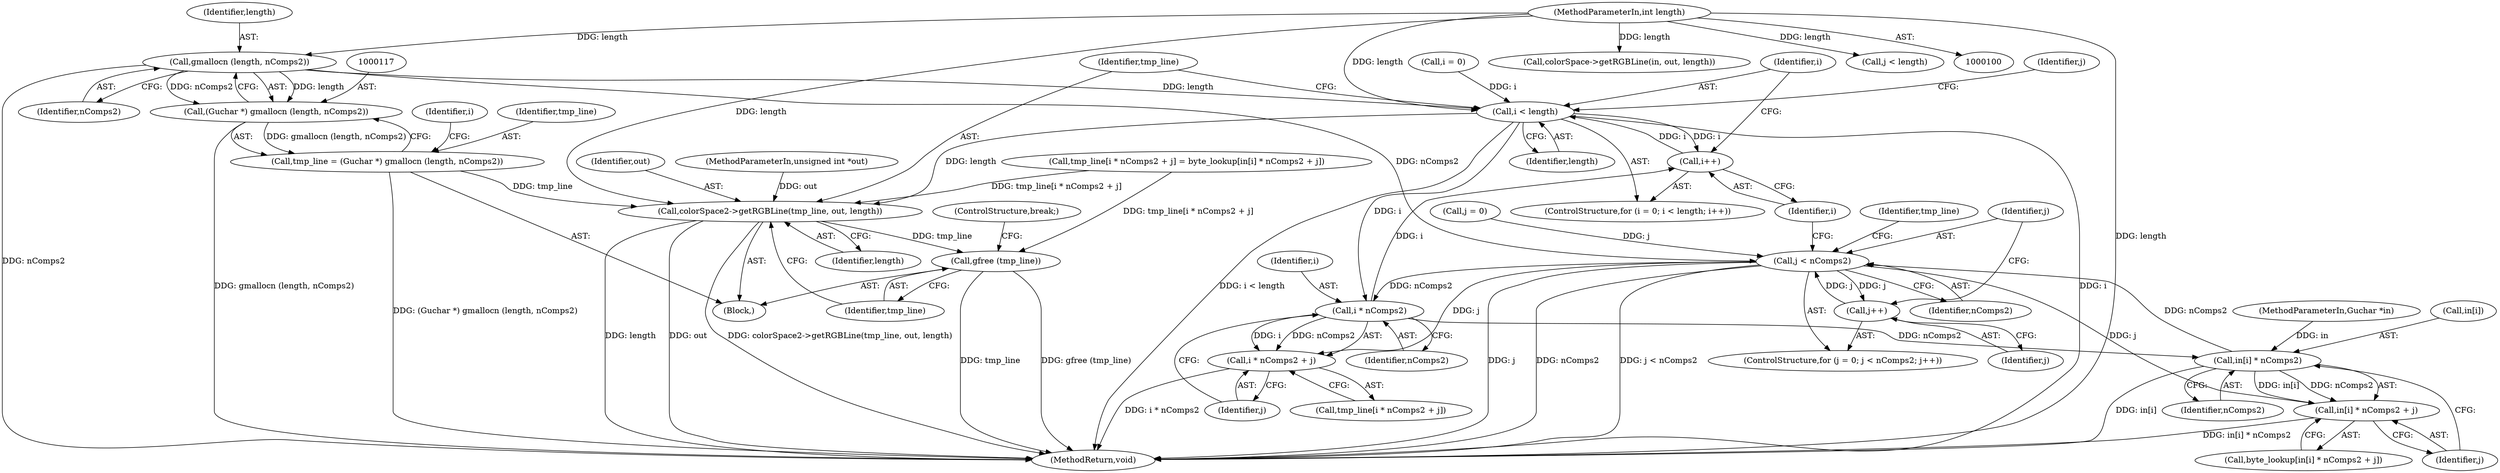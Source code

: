 digraph "0_poppler_7b2d314a61fd0e12f47c62996cb49ec0d1ba747a_7@API" {
"1000118" [label="(Call,gmallocn (length, nComps2))"];
"1000103" [label="(MethodParameterIn,int length)"];
"1000116" [label="(Call,(Guchar *) gmallocn (length, nComps2))"];
"1000114" [label="(Call,tmp_line = (Guchar *) gmallocn (length, nComps2))"];
"1000158" [label="(Call,colorSpace2->getRGBLine(tmp_line, out, length))"];
"1000162" [label="(Call,gfree (tmp_line))"];
"1000125" [label="(Call,i < length)"];
"1000128" [label="(Call,i++)"];
"1000145" [label="(Call,i * nComps2)"];
"1000144" [label="(Call,i * nComps2 + j)"];
"1000152" [label="(Call,in[i] * nComps2)"];
"1000135" [label="(Call,j < nComps2)"];
"1000138" [label="(Call,j++)"];
"1000151" [label="(Call,in[i] * nComps2 + j)"];
"1000129" [label="(Identifier,i)"];
"1000161" [label="(Identifier,length)"];
"1000125" [label="(Call,i < length)"];
"1000157" [label="(Identifier,j)"];
"1000143" [label="(Identifier,tmp_line)"];
"1000115" [label="(Identifier,tmp_line)"];
"1000131" [label="(ControlStructure,for (j = 0; j < nComps2; j++))"];
"1000136" [label="(Identifier,j)"];
"1000163" [label="(Identifier,tmp_line)"];
"1000160" [label="(Identifier,out)"];
"1000116" [label="(Call,(Guchar *) gmallocn (length, nComps2))"];
"1000164" [label="(ControlStructure,break;)"];
"1000152" [label="(Call,in[i] * nComps2)"];
"1000128" [label="(Call,i++)"];
"1000119" [label="(Identifier,length)"];
"1000133" [label="(Identifier,j)"];
"1000156" [label="(Identifier,nComps2)"];
"1000201" [label="(Call,colorSpace->getRGBLine(in, out, length))"];
"1000126" [label="(Identifier,i)"];
"1000142" [label="(Call,tmp_line[i * nComps2 + j])"];
"1000123" [label="(Identifier,i)"];
"1000144" [label="(Call,i * nComps2 + j)"];
"1000153" [label="(Call,in[i])"];
"1000206" [label="(MethodReturn,void)"];
"1000147" [label="(Identifier,nComps2)"];
"1000141" [label="(Call,tmp_line[i * nComps2 + j] = byte_lookup[in[i] * nComps2 + j])"];
"1000135" [label="(Call,j < nComps2)"];
"1000121" [label="(ControlStructure,for (i = 0; i < length; i++))"];
"1000148" [label="(Identifier,j)"];
"1000173" [label="(Call,j < length)"];
"1000111" [label="(Block,)"];
"1000137" [label="(Identifier,nComps2)"];
"1000159" [label="(Identifier,tmp_line)"];
"1000162" [label="(Call,gfree (tmp_line))"];
"1000120" [label="(Identifier,nComps2)"];
"1000139" [label="(Identifier,j)"];
"1000158" [label="(Call,colorSpace2->getRGBLine(tmp_line, out, length))"];
"1000101" [label="(MethodParameterIn,Guchar *in)"];
"1000102" [label="(MethodParameterIn,unsigned int *out)"];
"1000146" [label="(Identifier,i)"];
"1000103" [label="(MethodParameterIn,int length)"];
"1000138" [label="(Call,j++)"];
"1000122" [label="(Call,i = 0)"];
"1000114" [label="(Call,tmp_line = (Guchar *) gmallocn (length, nComps2))"];
"1000149" [label="(Call,byte_lookup[in[i] * nComps2 + j])"];
"1000151" [label="(Call,in[i] * nComps2 + j)"];
"1000118" [label="(Call,gmallocn (length, nComps2))"];
"1000127" [label="(Identifier,length)"];
"1000132" [label="(Call,j = 0)"];
"1000145" [label="(Call,i * nComps2)"];
"1000118" -> "1000116"  [label="AST: "];
"1000118" -> "1000120"  [label="CFG: "];
"1000119" -> "1000118"  [label="AST: "];
"1000120" -> "1000118"  [label="AST: "];
"1000116" -> "1000118"  [label="CFG: "];
"1000118" -> "1000206"  [label="DDG: nComps2"];
"1000118" -> "1000116"  [label="DDG: length"];
"1000118" -> "1000116"  [label="DDG: nComps2"];
"1000103" -> "1000118"  [label="DDG: length"];
"1000118" -> "1000125"  [label="DDG: length"];
"1000118" -> "1000135"  [label="DDG: nComps2"];
"1000103" -> "1000100"  [label="AST: "];
"1000103" -> "1000206"  [label="DDG: length"];
"1000103" -> "1000125"  [label="DDG: length"];
"1000103" -> "1000158"  [label="DDG: length"];
"1000103" -> "1000173"  [label="DDG: length"];
"1000103" -> "1000201"  [label="DDG: length"];
"1000116" -> "1000114"  [label="AST: "];
"1000117" -> "1000116"  [label="AST: "];
"1000114" -> "1000116"  [label="CFG: "];
"1000116" -> "1000206"  [label="DDG: gmallocn (length, nComps2)"];
"1000116" -> "1000114"  [label="DDG: gmallocn (length, nComps2)"];
"1000114" -> "1000111"  [label="AST: "];
"1000115" -> "1000114"  [label="AST: "];
"1000123" -> "1000114"  [label="CFG: "];
"1000114" -> "1000206"  [label="DDG: (Guchar *) gmallocn (length, nComps2)"];
"1000114" -> "1000158"  [label="DDG: tmp_line"];
"1000158" -> "1000111"  [label="AST: "];
"1000158" -> "1000161"  [label="CFG: "];
"1000159" -> "1000158"  [label="AST: "];
"1000160" -> "1000158"  [label="AST: "];
"1000161" -> "1000158"  [label="AST: "];
"1000163" -> "1000158"  [label="CFG: "];
"1000158" -> "1000206"  [label="DDG: out"];
"1000158" -> "1000206"  [label="DDG: colorSpace2->getRGBLine(tmp_line, out, length)"];
"1000158" -> "1000206"  [label="DDG: length"];
"1000141" -> "1000158"  [label="DDG: tmp_line[i * nComps2 + j]"];
"1000102" -> "1000158"  [label="DDG: out"];
"1000125" -> "1000158"  [label="DDG: length"];
"1000158" -> "1000162"  [label="DDG: tmp_line"];
"1000162" -> "1000111"  [label="AST: "];
"1000162" -> "1000163"  [label="CFG: "];
"1000163" -> "1000162"  [label="AST: "];
"1000164" -> "1000162"  [label="CFG: "];
"1000162" -> "1000206"  [label="DDG: tmp_line"];
"1000162" -> "1000206"  [label="DDG: gfree (tmp_line)"];
"1000141" -> "1000162"  [label="DDG: tmp_line[i * nComps2 + j]"];
"1000125" -> "1000121"  [label="AST: "];
"1000125" -> "1000127"  [label="CFG: "];
"1000126" -> "1000125"  [label="AST: "];
"1000127" -> "1000125"  [label="AST: "];
"1000133" -> "1000125"  [label="CFG: "];
"1000159" -> "1000125"  [label="CFG: "];
"1000125" -> "1000206"  [label="DDG: i"];
"1000125" -> "1000206"  [label="DDG: i < length"];
"1000122" -> "1000125"  [label="DDG: i"];
"1000128" -> "1000125"  [label="DDG: i"];
"1000125" -> "1000128"  [label="DDG: i"];
"1000125" -> "1000145"  [label="DDG: i"];
"1000128" -> "1000121"  [label="AST: "];
"1000128" -> "1000129"  [label="CFG: "];
"1000129" -> "1000128"  [label="AST: "];
"1000126" -> "1000128"  [label="CFG: "];
"1000145" -> "1000128"  [label="DDG: i"];
"1000145" -> "1000144"  [label="AST: "];
"1000145" -> "1000147"  [label="CFG: "];
"1000146" -> "1000145"  [label="AST: "];
"1000147" -> "1000145"  [label="AST: "];
"1000148" -> "1000145"  [label="CFG: "];
"1000145" -> "1000144"  [label="DDG: i"];
"1000145" -> "1000144"  [label="DDG: nComps2"];
"1000135" -> "1000145"  [label="DDG: nComps2"];
"1000145" -> "1000152"  [label="DDG: nComps2"];
"1000144" -> "1000142"  [label="AST: "];
"1000144" -> "1000148"  [label="CFG: "];
"1000148" -> "1000144"  [label="AST: "];
"1000142" -> "1000144"  [label="CFG: "];
"1000144" -> "1000206"  [label="DDG: i * nComps2"];
"1000135" -> "1000144"  [label="DDG: j"];
"1000152" -> "1000151"  [label="AST: "];
"1000152" -> "1000156"  [label="CFG: "];
"1000153" -> "1000152"  [label="AST: "];
"1000156" -> "1000152"  [label="AST: "];
"1000157" -> "1000152"  [label="CFG: "];
"1000152" -> "1000206"  [label="DDG: in[i]"];
"1000152" -> "1000135"  [label="DDG: nComps2"];
"1000152" -> "1000151"  [label="DDG: in[i]"];
"1000152" -> "1000151"  [label="DDG: nComps2"];
"1000101" -> "1000152"  [label="DDG: in"];
"1000135" -> "1000131"  [label="AST: "];
"1000135" -> "1000137"  [label="CFG: "];
"1000136" -> "1000135"  [label="AST: "];
"1000137" -> "1000135"  [label="AST: "];
"1000143" -> "1000135"  [label="CFG: "];
"1000129" -> "1000135"  [label="CFG: "];
"1000135" -> "1000206"  [label="DDG: j < nComps2"];
"1000135" -> "1000206"  [label="DDG: j"];
"1000135" -> "1000206"  [label="DDG: nComps2"];
"1000138" -> "1000135"  [label="DDG: j"];
"1000132" -> "1000135"  [label="DDG: j"];
"1000135" -> "1000138"  [label="DDG: j"];
"1000135" -> "1000151"  [label="DDG: j"];
"1000138" -> "1000131"  [label="AST: "];
"1000138" -> "1000139"  [label="CFG: "];
"1000139" -> "1000138"  [label="AST: "];
"1000136" -> "1000138"  [label="CFG: "];
"1000151" -> "1000149"  [label="AST: "];
"1000151" -> "1000157"  [label="CFG: "];
"1000157" -> "1000151"  [label="AST: "];
"1000149" -> "1000151"  [label="CFG: "];
"1000151" -> "1000206"  [label="DDG: in[i] * nComps2"];
}
